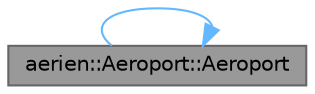 digraph "aerien::Aeroport::Aeroport"
{
 // LATEX_PDF_SIZE
  bgcolor="transparent";
  edge [fontname=Helvetica,fontsize=10,labelfontname=Helvetica,labelfontsize=10];
  node [fontname=Helvetica,fontsize=10,shape=box,height=0.2,width=0.4];
  rankdir="LR";
  Node1 [id="Node000001",label="aerien::Aeroport::Aeroport",height=0.2,width=0.4,color="gray40", fillcolor="grey60", style="filled", fontcolor="black",tooltip="Constructeur avec paramètre Construit un objet Aeroport avec un code d'aéroport valide."];
  Node1 -> Node1 [id="edge1_Node000001_Node000001",color="steelblue1",style="solid",tooltip=" "];
}
